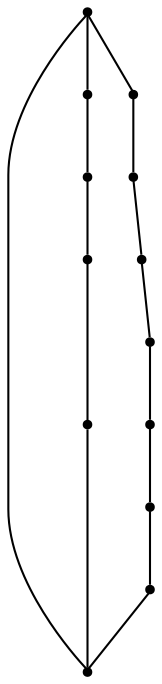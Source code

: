 graph {
  node [shape=point,comment="{\"directed\":false,\"doi\":\"10.4230/LIPIcs.GD.2024.24\",\"figure\":\"6 (1)\"}"]

  v0 [pos="1397.856464232756,1377.858861680696"]
  v1 [pos="1260.721271499278,1432.6997583448267"]
  v2 [pos="1361.2870964627095,1514.961166921575"]
  v3 [pos="1251.5789931525696,1597.2225754983233"]
  v4 [pos="1324.717728692663,1268.1769411913301"]
  v5 [pos="1317.7878211626532,1342.461152204526"]
  v6 [pos="1105.301267689169,1405.2792464322092"]
  v7 [pos="1288.1483609226163,1496.6808680335316"]
  v8 [pos="1224.1519037292312,1560.661977722236"]
  v9 [pos="1151.0130409975309,1588.0824896348538"]
  v10 [pos="1178.4401304208693,1231.6162162541386"]
  v11 [pos="995.5930848842747,1268.1769411913301"]
  v12 [pos="1068.731915818073,1460.1202702574444"]

  v0 -- v1 [id="-1",pos="1397.856464232756,1377.858861680696 1260.721271499278,1432.6997583448267 1260.721271499278,1432.6997583448267 1260.721271499278,1432.6997583448267"]
  v2 -- v3 [id="-2",pos="1361.2870964627095,1514.961166921575 1251.5789931525696,1597.2225754983233 1251.5789931525696,1597.2225754983233 1251.5789931525696,1597.2225754983233"]
  v11 -- v5 [id="-3",pos="995.5930848842747,1268.1769411913301 1317.7878211626532,1342.461152204526 1317.7878211626532,1342.461152204526 1317.7878211626532,1342.461152204526"]
  v4 -- v0 [id="-4",pos="1324.717728692663,1268.1769411913301 1397.856464232756,1377.858861680696 1397.856464232756,1377.858861680696 1397.856464232756,1377.858861680696"]
  v5 -- v6 [id="-5",pos="1317.7878211626532,1342.461152204526 1105.301267689169,1405.2792464322092 1105.301267689169,1405.2792464322092 1105.301267689169,1405.2792464322092"]
  v7 -- v8 [id="-6",pos="1288.1483609226163,1496.6808680335316 1224.1519037292312,1560.661977722236 1224.1519037292312,1560.661977722236 1224.1519037292312,1560.661977722236"]
  v1 -- v2 [id="-7",pos="1260.721271499278,1432.6997583448267 1361.2870964627095,1514.961166921575 1361.2870964627095,1514.961166921575 1361.2870964627095,1514.961166921575"]
  v8 -- v9 [id="-8",pos="1224.1519037292312,1560.661977722236 1151.0130409975309,1588.0824896348538 1151.0130409975309,1588.0824896348538 1151.0130409975309,1588.0824896348538"]
  v10 -- v11 [id="-10",pos="1178.4401304208693,1231.6162162541386 995.5930848842747,1268.1769411913301 995.5930848842747,1268.1769411913301 995.5930848842747,1268.1769411913301"]
  v10 -- v4 [id="-11",pos="1178.4401304208693,1231.6162162541386 1324.717728692663,1268.1769411913301 1324.717728692663,1268.1769411913301 1324.717728692663,1268.1769411913301"]
  v10 -- v3 [id="-13",pos="1178.4401304208693,1231.6162162541386 1251.5789931525696,1597.2225754983233 1251.5789931525696,1597.2225754983233 1251.5789931525696,1597.2225754983233"]
  v9 -- v3 [id="-15",pos="1151.0130409975309,1588.0824896348538 1251.5789931525696,1597.2225754983233 1251.5789931525696,1597.2225754983233 1251.5789931525696,1597.2225754983233"]
  v6 -- v12 [id="-16",pos="1105.301267689169,1405.2792464322092 1068.731915818073,1460.1202702574444 1068.731915818073,1460.1202702574444 1068.731915818073,1460.1202702574444"]
  v12 -- v7 [id="-17",pos="1068.731915818073,1460.1202702574444 1288.1483609226163,1496.6808680335316 1288.1483609226163,1496.6808680335316 1288.1483609226163,1496.6808680335316"]
}